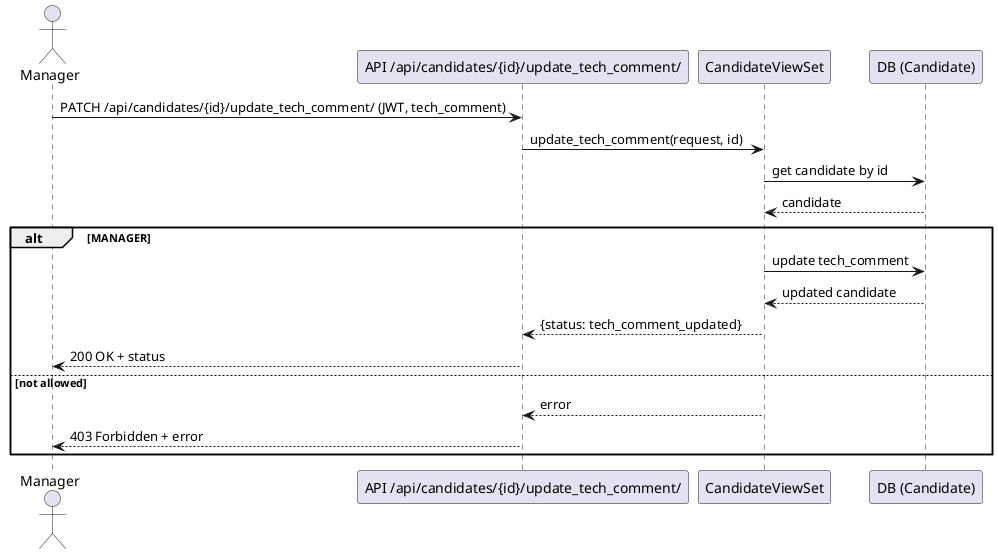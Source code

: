 @startuml
actor Manager
participant "API /api/candidates/{id}/update_tech_comment/" as API
participant "CandidateViewSet" as ViewSet
participant "DB (Candidate)" as DB

Manager -> API: PATCH /api/candidates/{id}/update_tech_comment/ (JWT, tech_comment)
API -> ViewSet: update_tech_comment(request, id)
ViewSet -> DB: get candidate by id
DB --> ViewSet: candidate
alt MANAGER
    ViewSet -> DB: update tech_comment
    DB --> ViewSet: updated candidate
    ViewSet --> API: {status: tech_comment_updated}
    API --> Manager: 200 OK + status
else not allowed
    ViewSet --> API: error
    API --> Manager: 403 Forbidden + error
end
@enduml 